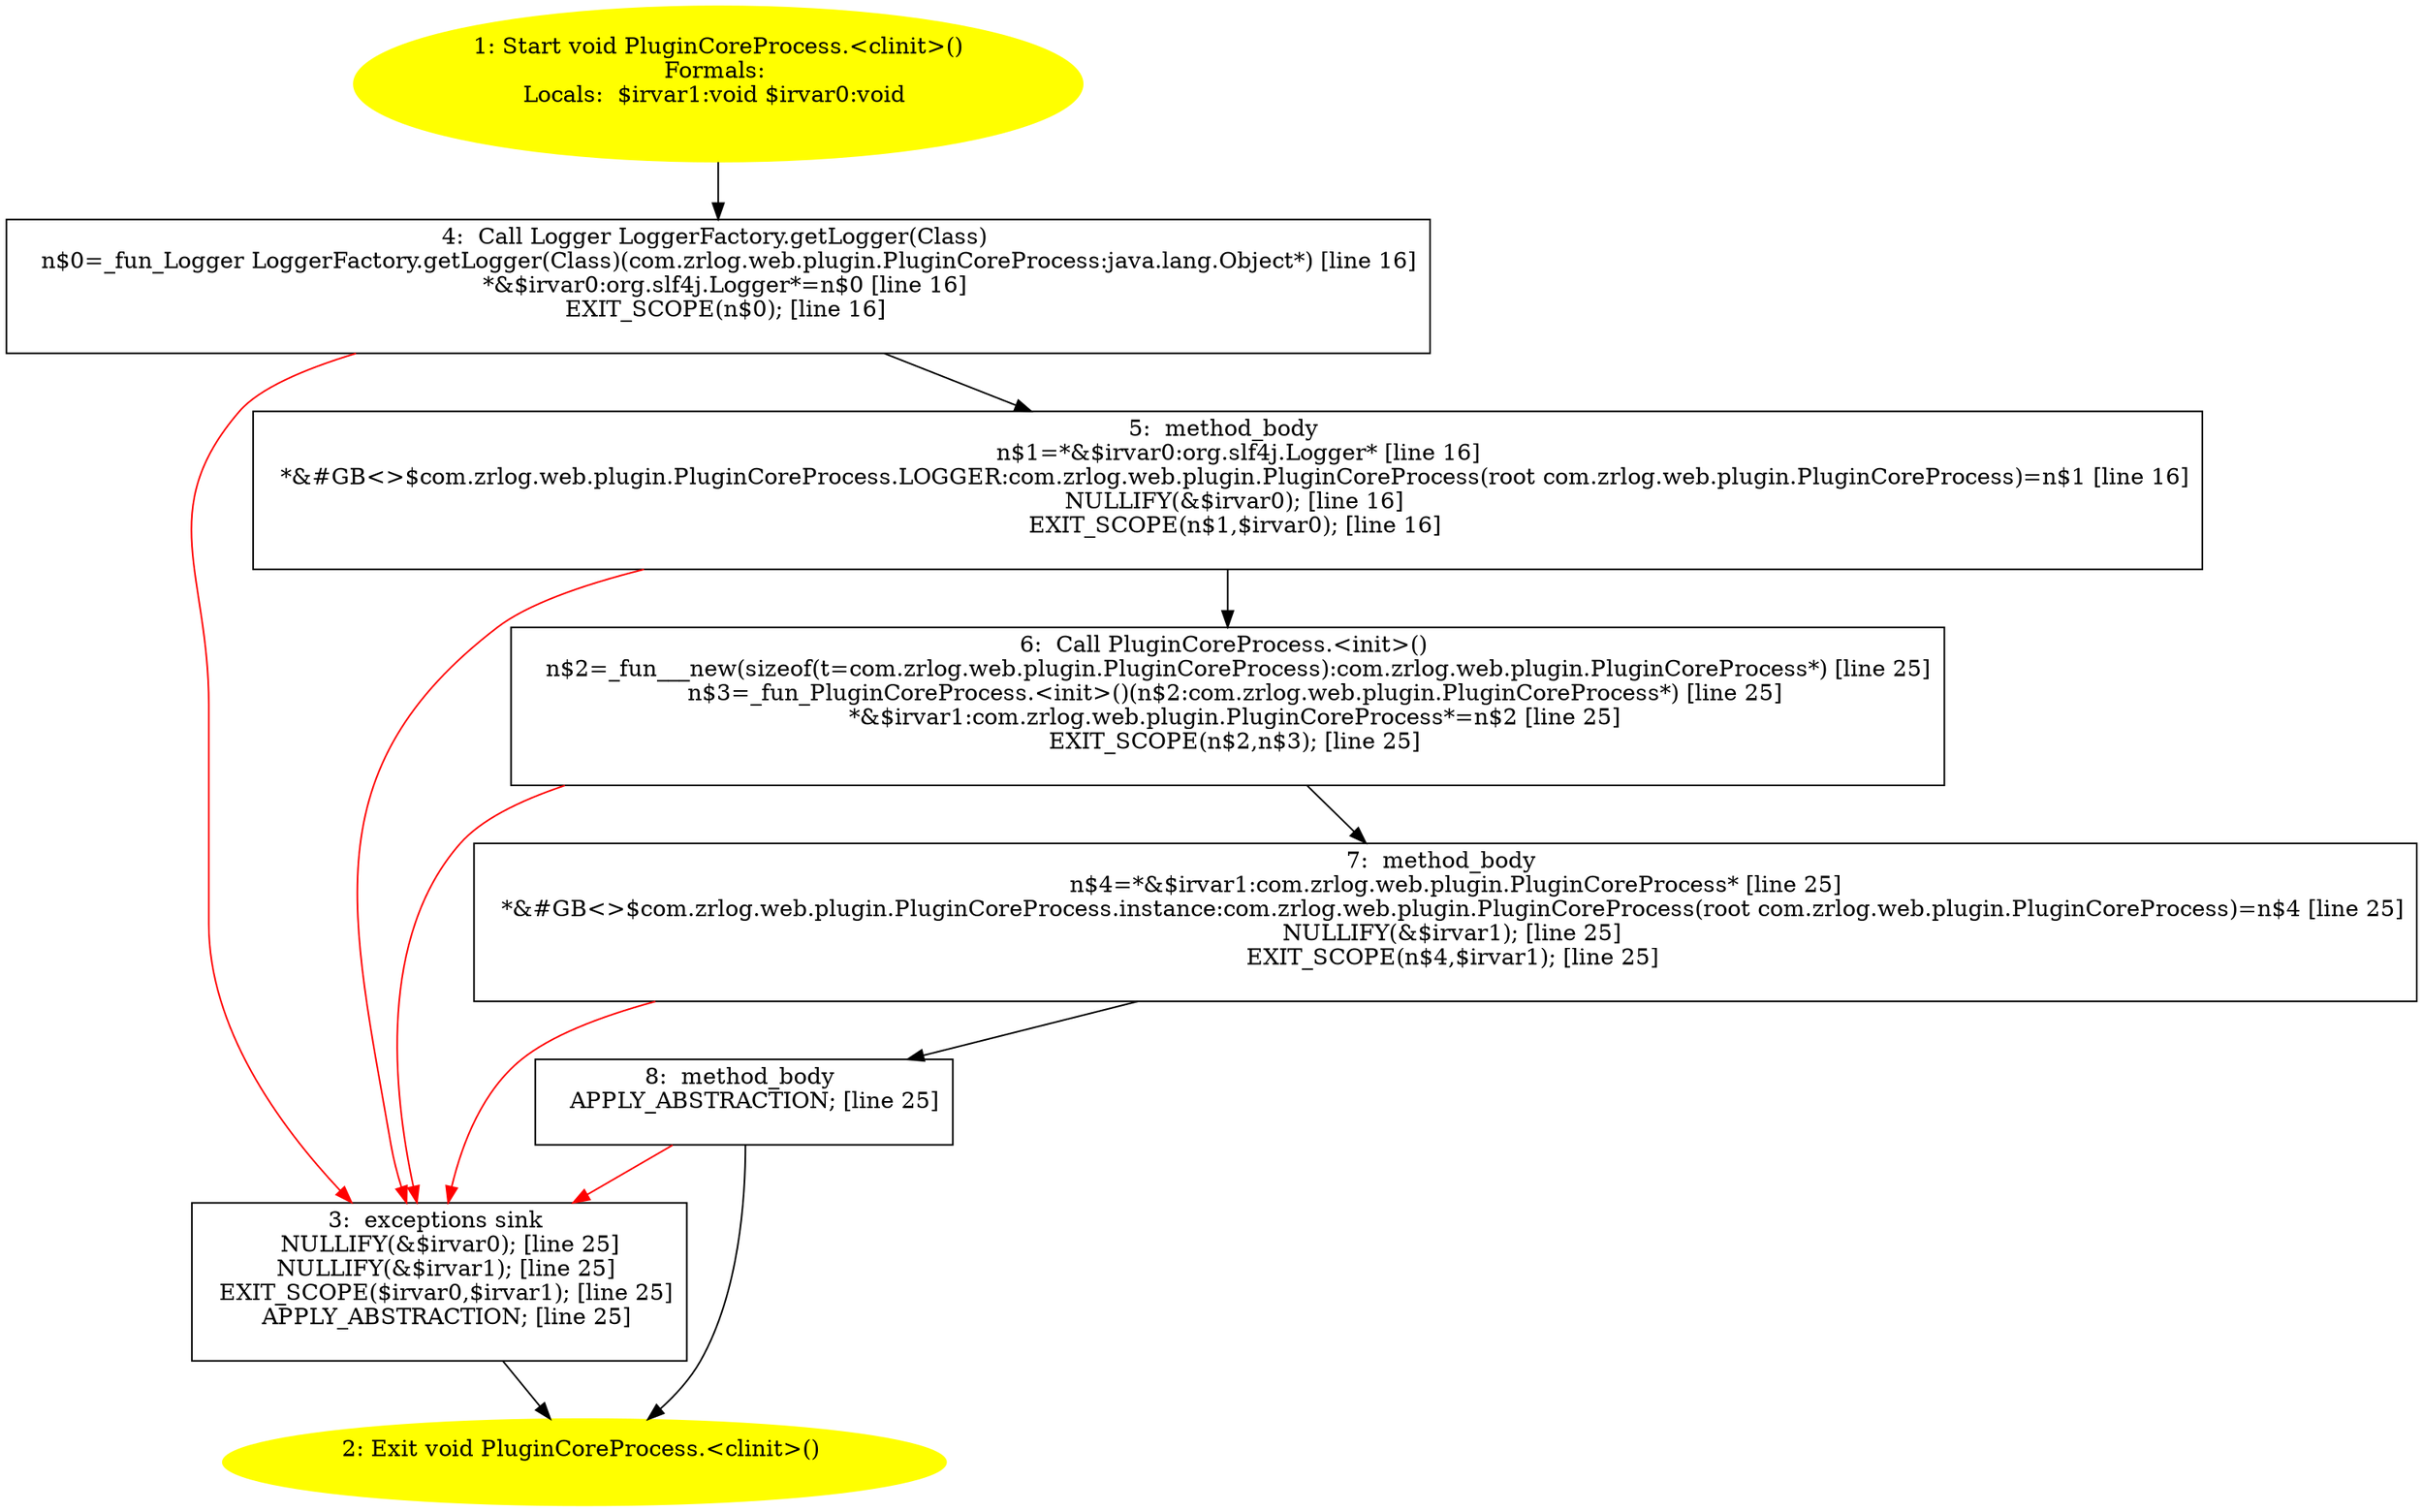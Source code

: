 /* @generated */
digraph cfg {
"com.zrlog.web.plugin.PluginCoreProcess.<clinit>():void.476fae63e33b6ffb1db76b974fe87e0f_1" [label="1: Start void PluginCoreProcess.<clinit>()\nFormals: \nLocals:  $irvar1:void $irvar0:void \n  " color=yellow style=filled]
	

	 "com.zrlog.web.plugin.PluginCoreProcess.<clinit>():void.476fae63e33b6ffb1db76b974fe87e0f_1" -> "com.zrlog.web.plugin.PluginCoreProcess.<clinit>():void.476fae63e33b6ffb1db76b974fe87e0f_4" ;
"com.zrlog.web.plugin.PluginCoreProcess.<clinit>():void.476fae63e33b6ffb1db76b974fe87e0f_2" [label="2: Exit void PluginCoreProcess.<clinit>() \n  " color=yellow style=filled]
	

"com.zrlog.web.plugin.PluginCoreProcess.<clinit>():void.476fae63e33b6ffb1db76b974fe87e0f_3" [label="3:  exceptions sink \n   NULLIFY(&$irvar0); [line 25]\n  NULLIFY(&$irvar1); [line 25]\n  EXIT_SCOPE($irvar0,$irvar1); [line 25]\n  APPLY_ABSTRACTION; [line 25]\n " shape="box"]
	

	 "com.zrlog.web.plugin.PluginCoreProcess.<clinit>():void.476fae63e33b6ffb1db76b974fe87e0f_3" -> "com.zrlog.web.plugin.PluginCoreProcess.<clinit>():void.476fae63e33b6ffb1db76b974fe87e0f_2" ;
"com.zrlog.web.plugin.PluginCoreProcess.<clinit>():void.476fae63e33b6ffb1db76b974fe87e0f_4" [label="4:  Call Logger LoggerFactory.getLogger(Class) \n   n$0=_fun_Logger LoggerFactory.getLogger(Class)(com.zrlog.web.plugin.PluginCoreProcess:java.lang.Object*) [line 16]\n  *&$irvar0:org.slf4j.Logger*=n$0 [line 16]\n  EXIT_SCOPE(n$0); [line 16]\n " shape="box"]
	

	 "com.zrlog.web.plugin.PluginCoreProcess.<clinit>():void.476fae63e33b6ffb1db76b974fe87e0f_4" -> "com.zrlog.web.plugin.PluginCoreProcess.<clinit>():void.476fae63e33b6ffb1db76b974fe87e0f_5" ;
	 "com.zrlog.web.plugin.PluginCoreProcess.<clinit>():void.476fae63e33b6ffb1db76b974fe87e0f_4" -> "com.zrlog.web.plugin.PluginCoreProcess.<clinit>():void.476fae63e33b6ffb1db76b974fe87e0f_3" [color="red" ];
"com.zrlog.web.plugin.PluginCoreProcess.<clinit>():void.476fae63e33b6ffb1db76b974fe87e0f_5" [label="5:  method_body \n   n$1=*&$irvar0:org.slf4j.Logger* [line 16]\n  *&#GB<>$com.zrlog.web.plugin.PluginCoreProcess.LOGGER:com.zrlog.web.plugin.PluginCoreProcess(root com.zrlog.web.plugin.PluginCoreProcess)=n$1 [line 16]\n  NULLIFY(&$irvar0); [line 16]\n  EXIT_SCOPE(n$1,$irvar0); [line 16]\n " shape="box"]
	

	 "com.zrlog.web.plugin.PluginCoreProcess.<clinit>():void.476fae63e33b6ffb1db76b974fe87e0f_5" -> "com.zrlog.web.plugin.PluginCoreProcess.<clinit>():void.476fae63e33b6ffb1db76b974fe87e0f_6" ;
	 "com.zrlog.web.plugin.PluginCoreProcess.<clinit>():void.476fae63e33b6ffb1db76b974fe87e0f_5" -> "com.zrlog.web.plugin.PluginCoreProcess.<clinit>():void.476fae63e33b6ffb1db76b974fe87e0f_3" [color="red" ];
"com.zrlog.web.plugin.PluginCoreProcess.<clinit>():void.476fae63e33b6ffb1db76b974fe87e0f_6" [label="6:  Call PluginCoreProcess.<init>() \n   n$2=_fun___new(sizeof(t=com.zrlog.web.plugin.PluginCoreProcess):com.zrlog.web.plugin.PluginCoreProcess*) [line 25]\n  n$3=_fun_PluginCoreProcess.<init>()(n$2:com.zrlog.web.plugin.PluginCoreProcess*) [line 25]\n  *&$irvar1:com.zrlog.web.plugin.PluginCoreProcess*=n$2 [line 25]\n  EXIT_SCOPE(n$2,n$3); [line 25]\n " shape="box"]
	

	 "com.zrlog.web.plugin.PluginCoreProcess.<clinit>():void.476fae63e33b6ffb1db76b974fe87e0f_6" -> "com.zrlog.web.plugin.PluginCoreProcess.<clinit>():void.476fae63e33b6ffb1db76b974fe87e0f_7" ;
	 "com.zrlog.web.plugin.PluginCoreProcess.<clinit>():void.476fae63e33b6ffb1db76b974fe87e0f_6" -> "com.zrlog.web.plugin.PluginCoreProcess.<clinit>():void.476fae63e33b6ffb1db76b974fe87e0f_3" [color="red" ];
"com.zrlog.web.plugin.PluginCoreProcess.<clinit>():void.476fae63e33b6ffb1db76b974fe87e0f_7" [label="7:  method_body \n   n$4=*&$irvar1:com.zrlog.web.plugin.PluginCoreProcess* [line 25]\n  *&#GB<>$com.zrlog.web.plugin.PluginCoreProcess.instance:com.zrlog.web.plugin.PluginCoreProcess(root com.zrlog.web.plugin.PluginCoreProcess)=n$4 [line 25]\n  NULLIFY(&$irvar1); [line 25]\n  EXIT_SCOPE(n$4,$irvar1); [line 25]\n " shape="box"]
	

	 "com.zrlog.web.plugin.PluginCoreProcess.<clinit>():void.476fae63e33b6ffb1db76b974fe87e0f_7" -> "com.zrlog.web.plugin.PluginCoreProcess.<clinit>():void.476fae63e33b6ffb1db76b974fe87e0f_8" ;
	 "com.zrlog.web.plugin.PluginCoreProcess.<clinit>():void.476fae63e33b6ffb1db76b974fe87e0f_7" -> "com.zrlog.web.plugin.PluginCoreProcess.<clinit>():void.476fae63e33b6ffb1db76b974fe87e0f_3" [color="red" ];
"com.zrlog.web.plugin.PluginCoreProcess.<clinit>():void.476fae63e33b6ffb1db76b974fe87e0f_8" [label="8:  method_body \n   APPLY_ABSTRACTION; [line 25]\n " shape="box"]
	

	 "com.zrlog.web.plugin.PluginCoreProcess.<clinit>():void.476fae63e33b6ffb1db76b974fe87e0f_8" -> "com.zrlog.web.plugin.PluginCoreProcess.<clinit>():void.476fae63e33b6ffb1db76b974fe87e0f_2" ;
	 "com.zrlog.web.plugin.PluginCoreProcess.<clinit>():void.476fae63e33b6ffb1db76b974fe87e0f_8" -> "com.zrlog.web.plugin.PluginCoreProcess.<clinit>():void.476fae63e33b6ffb1db76b974fe87e0f_3" [color="red" ];
}
